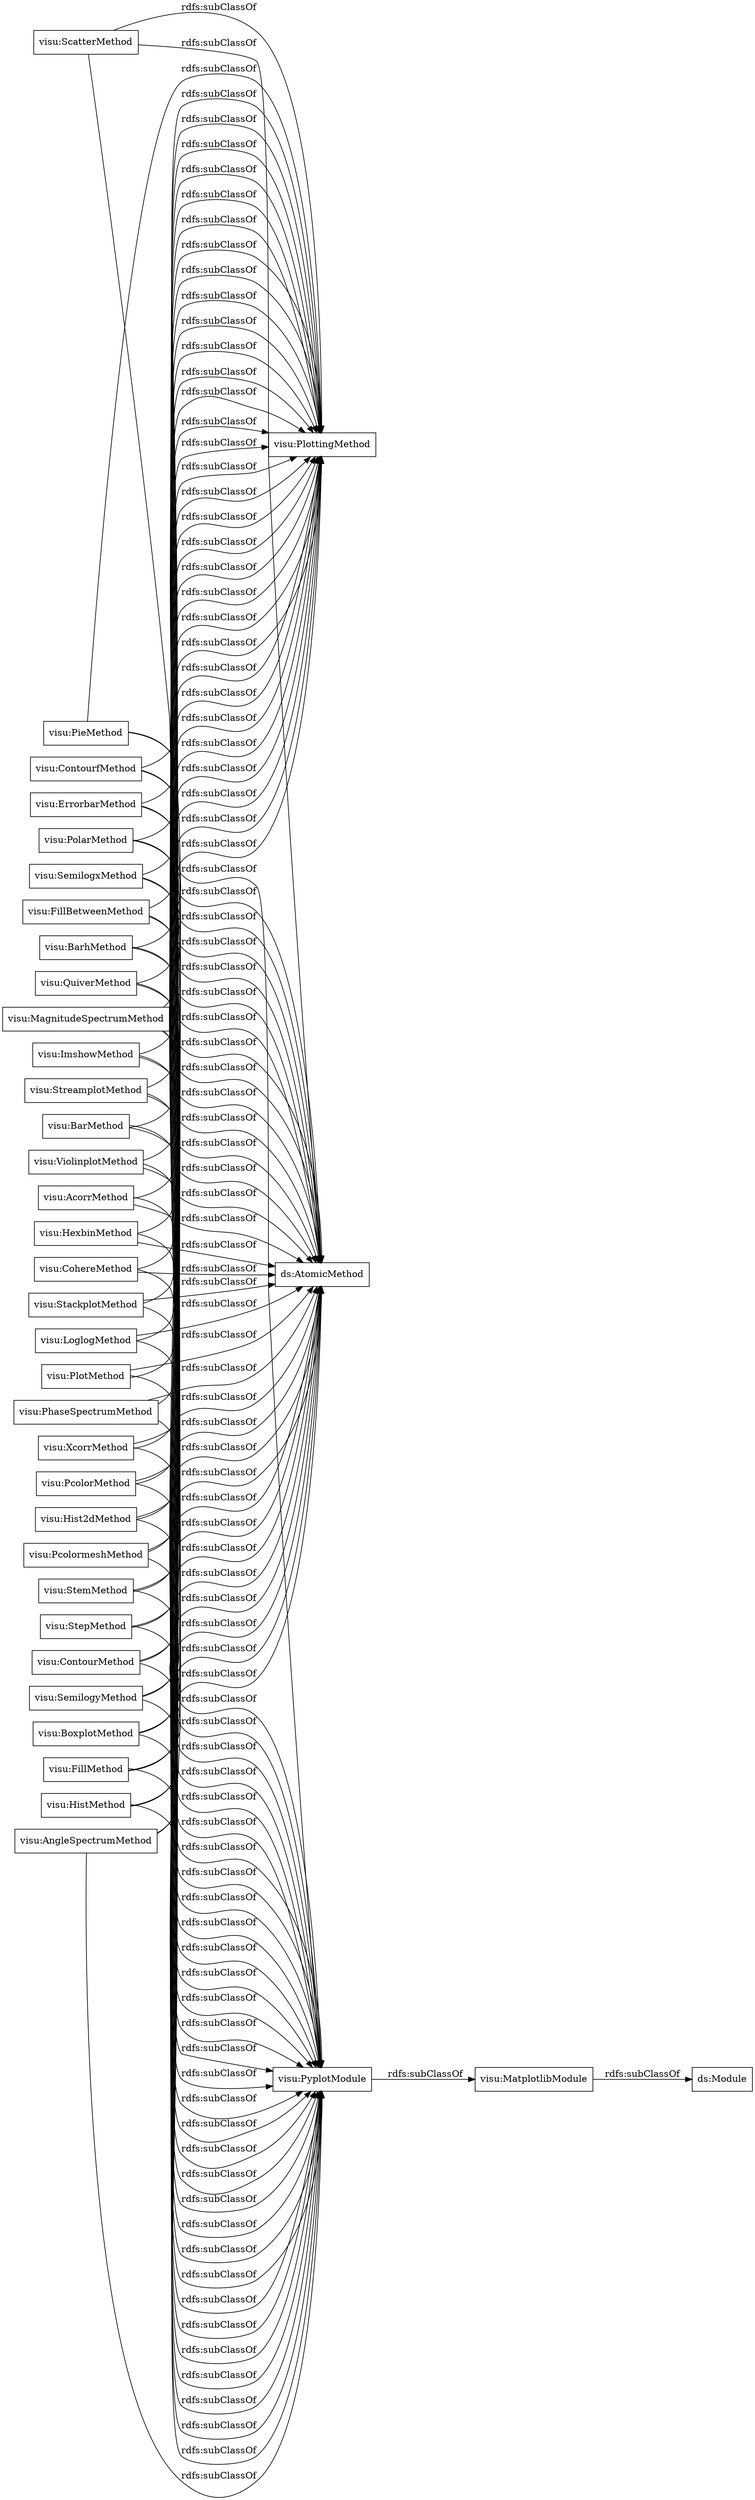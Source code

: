 digraph ar2dtool_diagram { 
rankdir=LR;
size="1000"
node [shape = rectangle, color="black"]; "visu:ScatterMethod" "visu:QuiverMethod" "visu:StackplotMethod" "visu:XcorrMethod" "visu:FillBetweenMethod" "visu:PhaseSpectrumMethod" "visu:PcolormeshMethod" "visu:StepMethod" "visu:ViolinplotMethod" "visu:PcolorMethod" "visu:CohereMethod" "visu:MagnitudeSpectrumMethod" "visu:AngleSpectrumMethod" "visu:HistMethod" "visu:Hist2dMethod" "visu:AcorrMethod" "visu:PolarMethod" "visu:ContourMethod" "visu:MatplotlibModule" "visu:FillMethod" "visu:StemMethod" "visu:ContourfMethod" "visu:PieMethod" "visu:PlotMethod" "visu:ErrorbarMethod" "visu:BarhMethod" "visu:PyplotModule" "visu:StreamplotMethod" "visu:BarMethod" "visu:LoglogMethod" "visu:SemilogxMethod" "visu:SemilogyMethod" "visu:BoxplotMethod" "visu:HexbinMethod" "visu:ImshowMethod" ; /*classes style*/
	"visu:PyplotModule" -> "visu:MatplotlibModule" [ label = "rdfs:subClassOf" ];
	"visu:ContourfMethod" -> "visu:PyplotModule" [ label = "rdfs:subClassOf" ];
	"visu:ContourfMethod" -> "visu:PlottingMethod" [ label = "rdfs:subClassOf" ];
	"visu:ContourfMethod" -> "ds:AtomicMethod" [ label = "rdfs:subClassOf" ];
	"visu:MagnitudeSpectrumMethod" -> "visu:PyplotModule" [ label = "rdfs:subClassOf" ];
	"visu:MagnitudeSpectrumMethod" -> "visu:PlottingMethod" [ label = "rdfs:subClassOf" ];
	"visu:MagnitudeSpectrumMethod" -> "ds:AtomicMethod" [ label = "rdfs:subClassOf" ];
	"visu:ViolinplotMethod" -> "visu:PyplotModule" [ label = "rdfs:subClassOf" ];
	"visu:ViolinplotMethod" -> "visu:PlottingMethod" [ label = "rdfs:subClassOf" ];
	"visu:ViolinplotMethod" -> "ds:AtomicMethod" [ label = "rdfs:subClassOf" ];
	"visu:CohereMethod" -> "visu:PyplotModule" [ label = "rdfs:subClassOf" ];
	"visu:CohereMethod" -> "visu:PlottingMethod" [ label = "rdfs:subClassOf" ];
	"visu:CohereMethod" -> "ds:AtomicMethod" [ label = "rdfs:subClassOf" ];
	"visu:AcorrMethod" -> "visu:PyplotModule" [ label = "rdfs:subClassOf" ];
	"visu:AcorrMethod" -> "visu:PlottingMethod" [ label = "rdfs:subClassOf" ];
	"visu:AcorrMethod" -> "ds:AtomicMethod" [ label = "rdfs:subClassOf" ];
	"visu:SemilogyMethod" -> "visu:PyplotModule" [ label = "rdfs:subClassOf" ];
	"visu:SemilogyMethod" -> "visu:PlottingMethod" [ label = "rdfs:subClassOf" ];
	"visu:SemilogyMethod" -> "ds:AtomicMethod" [ label = "rdfs:subClassOf" ];
	"visu:FillBetweenMethod" -> "visu:PyplotModule" [ label = "rdfs:subClassOf" ];
	"visu:FillBetweenMethod" -> "visu:PlottingMethod" [ label = "rdfs:subClassOf" ];
	"visu:FillBetweenMethod" -> "ds:AtomicMethod" [ label = "rdfs:subClassOf" ];
	"visu:QuiverMethod" -> "visu:PyplotModule" [ label = "rdfs:subClassOf" ];
	"visu:QuiverMethod" -> "visu:PlottingMethod" [ label = "rdfs:subClassOf" ];
	"visu:QuiverMethod" -> "ds:AtomicMethod" [ label = "rdfs:subClassOf" ];
	"visu:FillMethod" -> "visu:PyplotModule" [ label = "rdfs:subClassOf" ];
	"visu:FillMethod" -> "visu:PlottingMethod" [ label = "rdfs:subClassOf" ];
	"visu:FillMethod" -> "ds:AtomicMethod" [ label = "rdfs:subClassOf" ];
	"visu:PieMethod" -> "visu:PyplotModule" [ label = "rdfs:subClassOf" ];
	"visu:PieMethod" -> "visu:PlottingMethod" [ label = "rdfs:subClassOf" ];
	"visu:PieMethod" -> "ds:AtomicMethod" [ label = "rdfs:subClassOf" ];
	"visu:PolarMethod" -> "visu:PyplotModule" [ label = "rdfs:subClassOf" ];
	"visu:PolarMethod" -> "visu:PlottingMethod" [ label = "rdfs:subClassOf" ];
	"visu:PolarMethod" -> "ds:AtomicMethod" [ label = "rdfs:subClassOf" ];
	"visu:AngleSpectrumMethod" -> "visu:PyplotModule" [ label = "rdfs:subClassOf" ];
	"visu:AngleSpectrumMethod" -> "visu:PlottingMethod" [ label = "rdfs:subClassOf" ];
	"visu:AngleSpectrumMethod" -> "ds:AtomicMethod" [ label = "rdfs:subClassOf" ];
	"visu:ErrorbarMethod" -> "visu:PyplotModule" [ label = "rdfs:subClassOf" ];
	"visu:ErrorbarMethod" -> "visu:PlottingMethod" [ label = "rdfs:subClassOf" ];
	"visu:ErrorbarMethod" -> "ds:AtomicMethod" [ label = "rdfs:subClassOf" ];
	"visu:ImshowMethod" -> "visu:PyplotModule" [ label = "rdfs:subClassOf" ];
	"visu:ImshowMethod" -> "visu:PlottingMethod" [ label = "rdfs:subClassOf" ];
	"visu:ImshowMethod" -> "ds:AtomicMethod" [ label = "rdfs:subClassOf" ];
	"visu:BoxplotMethod" -> "visu:PyplotModule" [ label = "rdfs:subClassOf" ];
	"visu:BoxplotMethod" -> "visu:PlottingMethod" [ label = "rdfs:subClassOf" ];
	"visu:BoxplotMethod" -> "ds:AtomicMethod" [ label = "rdfs:subClassOf" ];
	"visu:BarhMethod" -> "visu:PyplotModule" [ label = "rdfs:subClassOf" ];
	"visu:BarhMethod" -> "visu:PlottingMethod" [ label = "rdfs:subClassOf" ];
	"visu:BarhMethod" -> "ds:AtomicMethod" [ label = "rdfs:subClassOf" ];
	"visu:ContourMethod" -> "visu:PyplotModule" [ label = "rdfs:subClassOf" ];
	"visu:ContourMethod" -> "visu:PlottingMethod" [ label = "rdfs:subClassOf" ];
	"visu:ContourMethod" -> "ds:AtomicMethod" [ label = "rdfs:subClassOf" ];
	"visu:PcolormeshMethod" -> "visu:PyplotModule" [ label = "rdfs:subClassOf" ];
	"visu:PcolormeshMethod" -> "visu:PlottingMethod" [ label = "rdfs:subClassOf" ];
	"visu:PcolormeshMethod" -> "ds:AtomicMethod" [ label = "rdfs:subClassOf" ];
	"visu:StreamplotMethod" -> "visu:PyplotModule" [ label = "rdfs:subClassOf" ];
	"visu:StreamplotMethod" -> "visu:PlottingMethod" [ label = "rdfs:subClassOf" ];
	"visu:StreamplotMethod" -> "ds:AtomicMethod" [ label = "rdfs:subClassOf" ];
	"visu:XcorrMethod" -> "visu:PyplotModule" [ label = "rdfs:subClassOf" ];
	"visu:XcorrMethod" -> "visu:PlottingMethod" [ label = "rdfs:subClassOf" ];
	"visu:XcorrMethod" -> "ds:AtomicMethod" [ label = "rdfs:subClassOf" ];
	"visu:PhaseSpectrumMethod" -> "visu:PyplotModule" [ label = "rdfs:subClassOf" ];
	"visu:PhaseSpectrumMethod" -> "visu:PlottingMethod" [ label = "rdfs:subClassOf" ];
	"visu:PhaseSpectrumMethod" -> "ds:AtomicMethod" [ label = "rdfs:subClassOf" ];
	"visu:MatplotlibModule" -> "ds:Module" [ label = "rdfs:subClassOf" ];
	"visu:StackplotMethod" -> "visu:PyplotModule" [ label = "rdfs:subClassOf" ];
	"visu:StackplotMethod" -> "visu:PlottingMethod" [ label = "rdfs:subClassOf" ];
	"visu:StackplotMethod" -> "ds:AtomicMethod" [ label = "rdfs:subClassOf" ];
	"visu:SemilogxMethod" -> "visu:PyplotModule" [ label = "rdfs:subClassOf" ];
	"visu:SemilogxMethod" -> "visu:PlottingMethod" [ label = "rdfs:subClassOf" ];
	"visu:SemilogxMethod" -> "ds:AtomicMethod" [ label = "rdfs:subClassOf" ];
	"visu:Hist2dMethod" -> "visu:PyplotModule" [ label = "rdfs:subClassOf" ];
	"visu:Hist2dMethod" -> "visu:PlottingMethod" [ label = "rdfs:subClassOf" ];
	"visu:Hist2dMethod" -> "ds:AtomicMethod" [ label = "rdfs:subClassOf" ];
	"visu:ScatterMethod" -> "visu:PyplotModule" [ label = "rdfs:subClassOf" ];
	"visu:ScatterMethod" -> "visu:PlottingMethod" [ label = "rdfs:subClassOf" ];
	"visu:ScatterMethod" -> "ds:AtomicMethod" [ label = "rdfs:subClassOf" ];
	"visu:StepMethod" -> "visu:PyplotModule" [ label = "rdfs:subClassOf" ];
	"visu:StepMethod" -> "visu:PlottingMethod" [ label = "rdfs:subClassOf" ];
	"visu:StepMethod" -> "ds:AtomicMethod" [ label = "rdfs:subClassOf" ];
	"visu:BarMethod" -> "visu:PyplotModule" [ label = "rdfs:subClassOf" ];
	"visu:BarMethod" -> "visu:PlottingMethod" [ label = "rdfs:subClassOf" ];
	"visu:BarMethod" -> "ds:AtomicMethod" [ label = "rdfs:subClassOf" ];
	"visu:PcolorMethod" -> "visu:PyplotModule" [ label = "rdfs:subClassOf" ];
	"visu:PcolorMethod" -> "visu:PlottingMethod" [ label = "rdfs:subClassOf" ];
	"visu:PcolorMethod" -> "ds:AtomicMethod" [ label = "rdfs:subClassOf" ];
	"visu:StemMethod" -> "visu:PyplotModule" [ label = "rdfs:subClassOf" ];
	"visu:StemMethod" -> "visu:PlottingMethod" [ label = "rdfs:subClassOf" ];
	"visu:StemMethod" -> "ds:AtomicMethod" [ label = "rdfs:subClassOf" ];
	"visu:HexbinMethod" -> "visu:PyplotModule" [ label = "rdfs:subClassOf" ];
	"visu:HexbinMethod" -> "visu:PlottingMethod" [ label = "rdfs:subClassOf" ];
	"visu:HexbinMethod" -> "ds:AtomicMethod" [ label = "rdfs:subClassOf" ];
	"visu:PlotMethod" -> "visu:PyplotModule" [ label = "rdfs:subClassOf" ];
	"visu:PlotMethod" -> "visu:PlottingMethod" [ label = "rdfs:subClassOf" ];
	"visu:PlotMethod" -> "ds:AtomicMethod" [ label = "rdfs:subClassOf" ];
	"visu:HistMethod" -> "visu:PyplotModule" [ label = "rdfs:subClassOf" ];
	"visu:HistMethod" -> "visu:PlottingMethod" [ label = "rdfs:subClassOf" ];
	"visu:HistMethod" -> "ds:AtomicMethod" [ label = "rdfs:subClassOf" ];
	"visu:LoglogMethod" -> "visu:PyplotModule" [ label = "rdfs:subClassOf" ];
	"visu:LoglogMethod" -> "visu:PlottingMethod" [ label = "rdfs:subClassOf" ];
	"visu:LoglogMethod" -> "ds:AtomicMethod" [ label = "rdfs:subClassOf" ];

}
